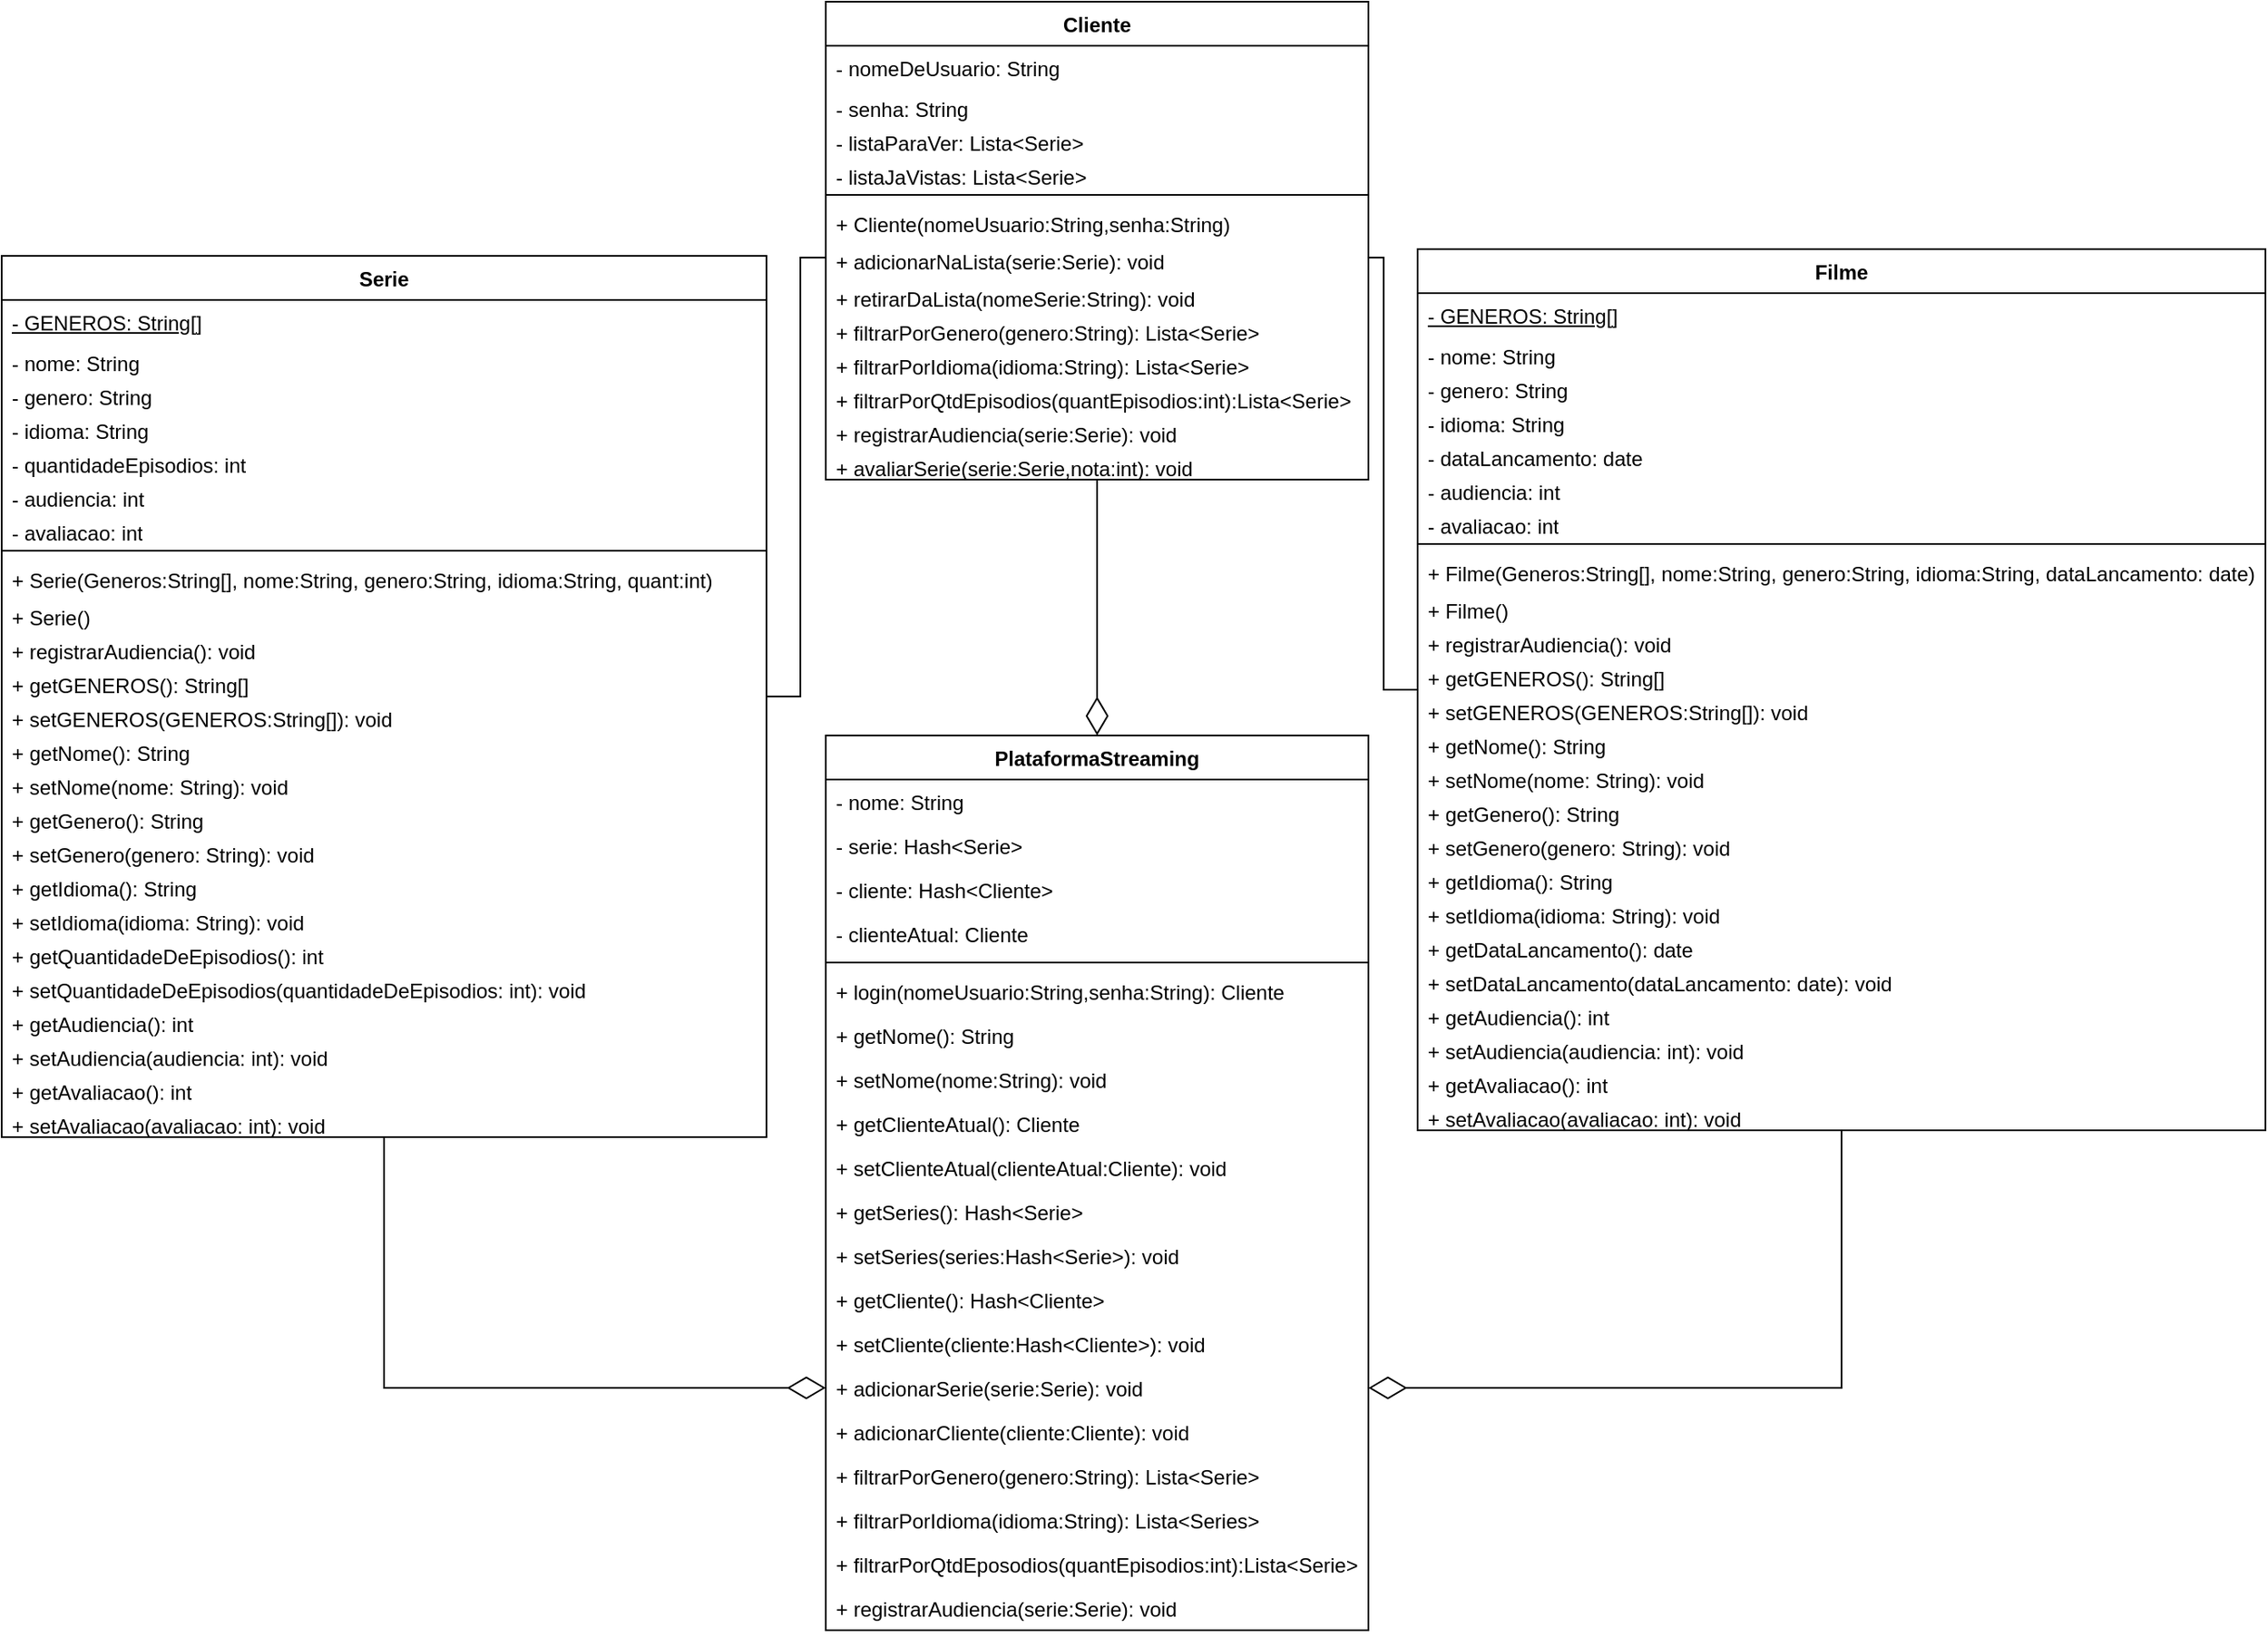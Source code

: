 <mxfile version="21.2.4" type="device">
  <diagram name="Página-1" id="5G49CBzDinhQmvBOXI5c">
    <mxGraphModel dx="2181" dy="915" grid="0" gridSize="10" guides="1" tooltips="1" connect="1" arrows="1" fold="1" page="1" pageScale="1" pageWidth="827" pageHeight="1169" math="0" shadow="0">
      <root>
        <mxCell id="0" />
        <mxCell id="1" parent="0" />
        <mxCell id="5bRslCbk2f6mYi3PFIuR-1" value="PlataformaStreaming" style="swimlane;fontStyle=1;align=center;verticalAlign=top;childLayout=stackLayout;horizontal=1;startSize=26;horizontalStack=0;resizeParent=1;resizeParentMax=0;resizeLast=0;collapsible=1;marginBottom=0;whiteSpace=wrap;html=1;" parent="1" vertex="1">
          <mxGeometry x="311" y="556" width="320" height="528" as="geometry" />
        </mxCell>
        <mxCell id="5bRslCbk2f6mYi3PFIuR-34" value="- nome: String" style="text;strokeColor=none;fillColor=none;align=left;verticalAlign=top;spacingLeft=4;spacingRight=4;overflow=hidden;rotatable=0;points=[[0,0.5],[1,0.5]];portConstraint=eastwest;whiteSpace=wrap;html=1;" parent="5bRslCbk2f6mYi3PFIuR-1" vertex="1">
          <mxGeometry y="26" width="320" height="26" as="geometry" />
        </mxCell>
        <mxCell id="5bRslCbk2f6mYi3PFIuR-35" value="- serie: Hash&amp;lt;Serie&amp;gt;" style="text;strokeColor=none;fillColor=none;align=left;verticalAlign=top;spacingLeft=4;spacingRight=4;overflow=hidden;rotatable=0;points=[[0,0.5],[1,0.5]];portConstraint=eastwest;whiteSpace=wrap;html=1;" parent="5bRslCbk2f6mYi3PFIuR-1" vertex="1">
          <mxGeometry y="52" width="320" height="26" as="geometry" />
        </mxCell>
        <mxCell id="5bRslCbk2f6mYi3PFIuR-36" value="- cliente: Hash&amp;lt;Cliente&amp;gt;" style="text;strokeColor=none;fillColor=none;align=left;verticalAlign=top;spacingLeft=4;spacingRight=4;overflow=hidden;rotatable=0;points=[[0,0.5],[1,0.5]];portConstraint=eastwest;whiteSpace=wrap;html=1;" parent="5bRslCbk2f6mYi3PFIuR-1" vertex="1">
          <mxGeometry y="78" width="320" height="26" as="geometry" />
        </mxCell>
        <mxCell id="5bRslCbk2f6mYi3PFIuR-37" value="- clienteAtual: Cliente" style="text;strokeColor=none;fillColor=none;align=left;verticalAlign=top;spacingLeft=4;spacingRight=4;overflow=hidden;rotatable=0;points=[[0,0.5],[1,0.5]];portConstraint=eastwest;whiteSpace=wrap;html=1;" parent="5bRslCbk2f6mYi3PFIuR-1" vertex="1">
          <mxGeometry y="104" width="320" height="26" as="geometry" />
        </mxCell>
        <mxCell id="5bRslCbk2f6mYi3PFIuR-3" value="" style="line;strokeWidth=1;fillColor=none;align=left;verticalAlign=middle;spacingTop=-1;spacingLeft=3;spacingRight=3;rotatable=0;labelPosition=right;points=[];portConstraint=eastwest;strokeColor=inherit;" parent="5bRslCbk2f6mYi3PFIuR-1" vertex="1">
          <mxGeometry y="130" width="320" height="8" as="geometry" />
        </mxCell>
        <mxCell id="5bRslCbk2f6mYi3PFIuR-4" value="+ login(nomeUsuario:String,senha:String): Cliente" style="text;strokeColor=none;fillColor=none;align=left;verticalAlign=top;spacingLeft=4;spacingRight=4;overflow=hidden;rotatable=0;points=[[0,0.5],[1,0.5]];portConstraint=eastwest;whiteSpace=wrap;html=1;" parent="5bRslCbk2f6mYi3PFIuR-1" vertex="1">
          <mxGeometry y="138" width="320" height="26" as="geometry" />
        </mxCell>
        <mxCell id="8linq4KN-y6O88KByvFO-26" value="+&amp;nbsp;getNome(): String" style="text;strokeColor=none;fillColor=none;align=left;verticalAlign=top;spacingLeft=4;spacingRight=4;overflow=hidden;rotatable=0;points=[[0,0.5],[1,0.5]];portConstraint=eastwest;whiteSpace=wrap;html=1;" parent="5bRslCbk2f6mYi3PFIuR-1" vertex="1">
          <mxGeometry y="164" width="320" height="26" as="geometry" />
        </mxCell>
        <mxCell id="8linq4KN-y6O88KByvFO-25" value="+&amp;nbsp;setNome(nome:String): void" style="text;strokeColor=none;fillColor=none;align=left;verticalAlign=top;spacingLeft=4;spacingRight=4;overflow=hidden;rotatable=0;points=[[0,0.5],[1,0.5]];portConstraint=eastwest;whiteSpace=wrap;html=1;" parent="5bRslCbk2f6mYi3PFIuR-1" vertex="1">
          <mxGeometry y="190" width="320" height="26" as="geometry" />
        </mxCell>
        <mxCell id="8linq4KN-y6O88KByvFO-28" value="+&amp;nbsp;getClienteAtual():&amp;nbsp;Cliente&lt;span style=&quot;color: rgb(230, 237, 243); font-family: ui-monospace, SFMono-Regular, &amp;quot;SF Mono&amp;quot;, Menlo, Consolas, &amp;quot;Liberation Mono&amp;quot;, monospace; background-color: rgb(13, 17, 23);&quot;&gt; &lt;/span&gt;" style="text;strokeColor=none;fillColor=none;align=left;verticalAlign=top;spacingLeft=4;spacingRight=4;overflow=hidden;rotatable=0;points=[[0,0.5],[1,0.5]];portConstraint=eastwest;whiteSpace=wrap;html=1;" parent="5bRslCbk2f6mYi3PFIuR-1" vertex="1">
          <mxGeometry y="216" width="320" height="26" as="geometry" />
        </mxCell>
        <mxCell id="8linq4KN-y6O88KByvFO-27" value="+&amp;nbsp;setClienteAtual(clienteAtual:Cliente): void" style="text;strokeColor=none;fillColor=none;align=left;verticalAlign=top;spacingLeft=4;spacingRight=4;overflow=hidden;rotatable=0;points=[[0,0.5],[1,0.5]];portConstraint=eastwest;whiteSpace=wrap;html=1;" parent="5bRslCbk2f6mYi3PFIuR-1" vertex="1">
          <mxGeometry y="242" width="320" height="26" as="geometry" />
        </mxCell>
        <mxCell id="8linq4KN-y6O88KByvFO-31" value="+&amp;nbsp;getSeries():&amp;nbsp;Hash&amp;lt;Serie&amp;gt;" style="text;strokeColor=none;fillColor=none;align=left;verticalAlign=top;spacingLeft=4;spacingRight=4;overflow=hidden;rotatable=0;points=[[0,0.5],[1,0.5]];portConstraint=eastwest;whiteSpace=wrap;html=1;" parent="5bRslCbk2f6mYi3PFIuR-1" vertex="1">
          <mxGeometry y="268" width="320" height="26" as="geometry" />
        </mxCell>
        <mxCell id="8linq4KN-y6O88KByvFO-32" value="+&amp;nbsp;setSeries(series:Hash&amp;lt;Serie&amp;gt;): void" style="text;strokeColor=none;fillColor=none;align=left;verticalAlign=top;spacingLeft=4;spacingRight=4;overflow=hidden;rotatable=0;points=[[0,0.5],[1,0.5]];portConstraint=eastwest;whiteSpace=wrap;html=1;" parent="5bRslCbk2f6mYi3PFIuR-1" vertex="1">
          <mxGeometry y="294" width="320" height="26" as="geometry" />
        </mxCell>
        <mxCell id="8linq4KN-y6O88KByvFO-29" value="+&amp;nbsp;getCliente():&amp;nbsp;Hash&amp;lt;Cliente&amp;gt;" style="text;strokeColor=none;fillColor=none;align=left;verticalAlign=top;spacingLeft=4;spacingRight=4;overflow=hidden;rotatable=0;points=[[0,0.5],[1,0.5]];portConstraint=eastwest;whiteSpace=wrap;html=1;" parent="5bRslCbk2f6mYi3PFIuR-1" vertex="1">
          <mxGeometry y="320" width="320" height="26" as="geometry" />
        </mxCell>
        <mxCell id="8linq4KN-y6O88KByvFO-30" value="+&amp;nbsp;setCliente(cliente:Hash&amp;lt;Cliente&amp;gt;): void" style="text;strokeColor=none;fillColor=none;align=left;verticalAlign=top;spacingLeft=4;spacingRight=4;overflow=hidden;rotatable=0;points=[[0,0.5],[1,0.5]];portConstraint=eastwest;whiteSpace=wrap;html=1;" parent="5bRslCbk2f6mYi3PFIuR-1" vertex="1">
          <mxGeometry y="346" width="320" height="26" as="geometry" />
        </mxCell>
        <mxCell id="5bRslCbk2f6mYi3PFIuR-38" value="+ adicionarSerie(serie:Serie): void" style="text;strokeColor=none;fillColor=none;align=left;verticalAlign=top;spacingLeft=4;spacingRight=4;overflow=hidden;rotatable=0;points=[[0,0.5],[1,0.5]];portConstraint=eastwest;whiteSpace=wrap;html=1;" parent="5bRslCbk2f6mYi3PFIuR-1" vertex="1">
          <mxGeometry y="372" width="320" height="26" as="geometry" />
        </mxCell>
        <mxCell id="5bRslCbk2f6mYi3PFIuR-39" value="+ adicionarCliente(cliente:Cliente): void" style="text;strokeColor=none;fillColor=none;align=left;verticalAlign=top;spacingLeft=4;spacingRight=4;overflow=hidden;rotatable=0;points=[[0,0.5],[1,0.5]];portConstraint=eastwest;whiteSpace=wrap;html=1;" parent="5bRslCbk2f6mYi3PFIuR-1" vertex="1">
          <mxGeometry y="398" width="320" height="26" as="geometry" />
        </mxCell>
        <mxCell id="5bRslCbk2f6mYi3PFIuR-40" value="+ filtrarPorGenero(genero:String): Lista&amp;lt;Serie&amp;gt;" style="text;strokeColor=none;fillColor=none;align=left;verticalAlign=top;spacingLeft=4;spacingRight=4;overflow=hidden;rotatable=0;points=[[0,0.5],[1,0.5]];portConstraint=eastwest;whiteSpace=wrap;html=1;" parent="5bRslCbk2f6mYi3PFIuR-1" vertex="1">
          <mxGeometry y="424" width="320" height="26" as="geometry" />
        </mxCell>
        <mxCell id="5bRslCbk2f6mYi3PFIuR-41" value="+ filtrarPorIdioma(idioma:String): Lista&amp;lt;Series&amp;gt;" style="text;strokeColor=none;fillColor=none;align=left;verticalAlign=top;spacingLeft=4;spacingRight=4;overflow=hidden;rotatable=0;points=[[0,0.5],[1,0.5]];portConstraint=eastwest;whiteSpace=wrap;html=1;" parent="5bRslCbk2f6mYi3PFIuR-1" vertex="1">
          <mxGeometry y="450" width="320" height="26" as="geometry" />
        </mxCell>
        <mxCell id="5bRslCbk2f6mYi3PFIuR-42" value="+ filtrarPorQtdEposodios(quantEpisodios:int):Lista&amp;lt;Serie&amp;gt;" style="text;strokeColor=none;fillColor=none;align=left;verticalAlign=top;spacingLeft=4;spacingRight=4;overflow=hidden;rotatable=0;points=[[0,0.5],[1,0.5]];portConstraint=eastwest;whiteSpace=wrap;html=1;" parent="5bRslCbk2f6mYi3PFIuR-1" vertex="1">
          <mxGeometry y="476" width="320" height="26" as="geometry" />
        </mxCell>
        <mxCell id="5bRslCbk2f6mYi3PFIuR-43" value="+ registrarAudiencia(serie:Serie): void" style="text;strokeColor=none;fillColor=none;align=left;verticalAlign=top;spacingLeft=4;spacingRight=4;overflow=hidden;rotatable=0;points=[[0,0.5],[1,0.5]];portConstraint=eastwest;whiteSpace=wrap;html=1;" parent="5bRslCbk2f6mYi3PFIuR-1" vertex="1">
          <mxGeometry y="502" width="320" height="26" as="geometry" />
        </mxCell>
        <mxCell id="5bRslCbk2f6mYi3PFIuR-45" style="edgeStyle=orthogonalEdgeStyle;rounded=0;orthogonalLoop=1;jettySize=auto;html=1;entryX=0;entryY=0.5;entryDx=0;entryDy=0;endArrow=diamondThin;endFill=0;strokeWidth=1;endSize=20;" parent="1" source="5bRslCbk2f6mYi3PFIuR-5" target="5bRslCbk2f6mYi3PFIuR-38" edge="1">
          <mxGeometry relative="1" as="geometry" />
        </mxCell>
        <mxCell id="MjZqly-YZtamIL1wcFBU-19" style="edgeStyle=orthogonalEdgeStyle;rounded=0;orthogonalLoop=1;jettySize=auto;html=1;entryX=0;entryY=0.5;entryDx=0;entryDy=0;endArrow=none;endFill=0;" edge="1" parent="1" source="5bRslCbk2f6mYi3PFIuR-5" target="-4i-I7JCZGhU_8Z9hHD2-2">
          <mxGeometry relative="1" as="geometry" />
        </mxCell>
        <mxCell id="5bRslCbk2f6mYi3PFIuR-5" value="Serie" style="swimlane;fontStyle=1;align=center;verticalAlign=top;childLayout=stackLayout;horizontal=1;startSize=26;horizontalStack=0;resizeParent=1;resizeParentMax=0;resizeLast=0;collapsible=1;marginBottom=0;whiteSpace=wrap;html=1;" parent="1" vertex="1">
          <mxGeometry x="-175" y="273" width="451" height="520" as="geometry" />
        </mxCell>
        <mxCell id="5bRslCbk2f6mYi3PFIuR-6" value="&lt;u&gt;- GENEROS: String[]&lt;/u&gt;" style="text;strokeColor=none;fillColor=none;align=left;verticalAlign=top;spacingLeft=4;spacingRight=4;overflow=hidden;rotatable=0;points=[[0,0.5],[1,0.5]];portConstraint=eastwest;whiteSpace=wrap;html=1;" parent="5bRslCbk2f6mYi3PFIuR-5" vertex="1">
          <mxGeometry y="26" width="451" height="24" as="geometry" />
        </mxCell>
        <mxCell id="5bRslCbk2f6mYi3PFIuR-13" value="- nome: String" style="text;strokeColor=none;fillColor=none;align=left;verticalAlign=top;spacingLeft=4;spacingRight=4;overflow=hidden;rotatable=0;points=[[0,0.5],[1,0.5]];portConstraint=eastwest;whiteSpace=wrap;html=1;" parent="5bRslCbk2f6mYi3PFIuR-5" vertex="1">
          <mxGeometry y="50" width="451" height="20" as="geometry" />
        </mxCell>
        <mxCell id="5bRslCbk2f6mYi3PFIuR-14" value="- genero: String" style="text;strokeColor=none;fillColor=none;align=left;verticalAlign=top;spacingLeft=4;spacingRight=4;overflow=hidden;rotatable=0;points=[[0,0.5],[1,0.5]];portConstraint=eastwest;whiteSpace=wrap;html=1;" parent="5bRslCbk2f6mYi3PFIuR-5" vertex="1">
          <mxGeometry y="70" width="451" height="20" as="geometry" />
        </mxCell>
        <mxCell id="5bRslCbk2f6mYi3PFIuR-15" value="- idioma: String" style="text;strokeColor=none;fillColor=none;align=left;verticalAlign=top;spacingLeft=4;spacingRight=4;overflow=hidden;rotatable=0;points=[[0,0.5],[1,0.5]];portConstraint=eastwest;whiteSpace=wrap;html=1;" parent="5bRslCbk2f6mYi3PFIuR-5" vertex="1">
          <mxGeometry y="90" width="451" height="20" as="geometry" />
        </mxCell>
        <mxCell id="5bRslCbk2f6mYi3PFIuR-16" value="- quantidadeEpisodios: int" style="text;strokeColor=none;fillColor=none;align=left;verticalAlign=top;spacingLeft=4;spacingRight=4;overflow=hidden;rotatable=0;points=[[0,0.5],[1,0.5]];portConstraint=eastwest;whiteSpace=wrap;html=1;" parent="5bRslCbk2f6mYi3PFIuR-5" vertex="1">
          <mxGeometry y="110" width="451" height="20" as="geometry" />
        </mxCell>
        <mxCell id="MjZqly-YZtamIL1wcFBU-1" value="- audiencia: int" style="text;strokeColor=none;fillColor=none;align=left;verticalAlign=top;spacingLeft=4;spacingRight=4;overflow=hidden;rotatable=0;points=[[0,0.5],[1,0.5]];portConstraint=eastwest;whiteSpace=wrap;html=1;" vertex="1" parent="5bRslCbk2f6mYi3PFIuR-5">
          <mxGeometry y="130" width="451" height="20" as="geometry" />
        </mxCell>
        <mxCell id="5bRslCbk2f6mYi3PFIuR-17" value="- avaliacao: int" style="text;strokeColor=none;fillColor=none;align=left;verticalAlign=top;spacingLeft=4;spacingRight=4;overflow=hidden;rotatable=0;points=[[0,0.5],[1,0.5]];portConstraint=eastwest;whiteSpace=wrap;html=1;" parent="5bRslCbk2f6mYi3PFIuR-5" vertex="1">
          <mxGeometry y="150" width="451" height="20" as="geometry" />
        </mxCell>
        <mxCell id="5bRslCbk2f6mYi3PFIuR-7" value="" style="line;strokeWidth=1;fillColor=none;align=left;verticalAlign=middle;spacingTop=-1;spacingLeft=3;spacingRight=3;rotatable=0;labelPosition=right;points=[];portConstraint=eastwest;strokeColor=inherit;" parent="5bRslCbk2f6mYi3PFIuR-5" vertex="1">
          <mxGeometry y="170" width="451" height="8" as="geometry" />
        </mxCell>
        <mxCell id="-4i-I7JCZGhU_8Z9hHD2-3" value="+ Serie(Generos:String[], nome:String, genero:String, idioma:String, quant:int)" style="text;strokeColor=none;fillColor=none;align=left;verticalAlign=top;spacingLeft=4;spacingRight=4;overflow=hidden;rotatable=0;points=[[0,0.5],[1,0.5]];portConstraint=eastwest;whiteSpace=wrap;html=1;" parent="5bRslCbk2f6mYi3PFIuR-5" vertex="1">
          <mxGeometry y="178" width="451" height="22" as="geometry" />
        </mxCell>
        <mxCell id="-4i-I7JCZGhU_8Z9hHD2-4" value="+ Serie()" style="text;strokeColor=none;fillColor=none;align=left;verticalAlign=top;spacingLeft=4;spacingRight=4;overflow=hidden;rotatable=0;points=[[0,0.5],[1,0.5]];portConstraint=eastwest;whiteSpace=wrap;html=1;" parent="5bRslCbk2f6mYi3PFIuR-5" vertex="1">
          <mxGeometry y="200" width="451" height="20" as="geometry" />
        </mxCell>
        <mxCell id="5bRslCbk2f6mYi3PFIuR-8" value="+&amp;nbsp;registrarAudiencia(): void&lt;br&gt;" style="text;strokeColor=none;fillColor=none;align=left;verticalAlign=top;spacingLeft=4;spacingRight=4;overflow=hidden;rotatable=0;points=[[0,0.5],[1,0.5]];portConstraint=eastwest;whiteSpace=wrap;html=1;" parent="5bRslCbk2f6mYi3PFIuR-5" vertex="1">
          <mxGeometry y="220" width="451" height="20" as="geometry" />
        </mxCell>
        <mxCell id="8linq4KN-y6O88KByvFO-12" value="+&amp;nbsp;getGENEROS():&amp;nbsp;String[]&lt;font face=&quot;ui-monospace, SFMono-Regular, SF Mono, Menlo, Consolas, Liberation Mono, monospace&quot; color=&quot;#e6edf3&quot;&gt;&lt;span style=&quot;background-color: rgb(13, 17, 23);&quot;&gt;&lt;br&gt;&lt;/span&gt;&lt;/font&gt;" style="text;strokeColor=none;fillColor=none;align=left;verticalAlign=top;spacingLeft=4;spacingRight=4;overflow=hidden;rotatable=0;points=[[0,0.5],[1,0.5]];portConstraint=eastwest;whiteSpace=wrap;html=1;" parent="5bRslCbk2f6mYi3PFIuR-5" vertex="1">
          <mxGeometry y="240" width="451" height="20" as="geometry" />
        </mxCell>
        <mxCell id="8linq4KN-y6O88KByvFO-13" value="+&amp;nbsp;setGENEROS(GENEROS:String[]):&amp;nbsp;void&lt;font face=&quot;ui-monospace, SFMono-Regular, SF Mono, Menlo, Consolas, Liberation Mono, monospace&quot; color=&quot;#e6edf3&quot;&gt;&lt;span style=&quot;background-color: rgb(13, 17, 23);&quot;&gt;&lt;br&gt;&lt;/span&gt;&lt;/font&gt;" style="text;strokeColor=none;fillColor=none;align=left;verticalAlign=top;spacingLeft=4;spacingRight=4;overflow=hidden;rotatable=0;points=[[0,0.5],[1,0.5]];portConstraint=eastwest;whiteSpace=wrap;html=1;" parent="5bRslCbk2f6mYi3PFIuR-5" vertex="1">
          <mxGeometry y="260" width="451" height="20" as="geometry" />
        </mxCell>
        <mxCell id="8linq4KN-y6O88KByvFO-14" value="+&amp;nbsp;getNome():&amp;nbsp;String&lt;span style=&quot;color: rgb(230, 237, 243); font-family: ui-monospace, SFMono-Regular, &amp;quot;SF Mono&amp;quot;, Menlo, Consolas, &amp;quot;Liberation Mono&amp;quot;, monospace; background-color: rgb(13, 17, 23);&quot;&gt; &lt;/span&gt;&lt;font face=&quot;ui-monospace, SFMono-Regular, SF Mono, Menlo, Consolas, Liberation Mono, monospace&quot; color=&quot;#e6edf3&quot;&gt;&lt;span style=&quot;background-color: rgb(13, 17, 23);&quot;&gt;&lt;br&gt;&lt;/span&gt;&lt;/font&gt;" style="text;strokeColor=none;fillColor=none;align=left;verticalAlign=top;spacingLeft=4;spacingRight=4;overflow=hidden;rotatable=0;points=[[0,0.5],[1,0.5]];portConstraint=eastwest;whiteSpace=wrap;html=1;" parent="5bRslCbk2f6mYi3PFIuR-5" vertex="1">
          <mxGeometry y="280" width="451" height="20" as="geometry" />
        </mxCell>
        <mxCell id="8linq4KN-y6O88KByvFO-17" value="+&amp;nbsp;setNome(nome: String):&amp;nbsp;void&lt;font face=&quot;ui-monospace, SFMono-Regular, SF Mono, Menlo, Consolas, Liberation Mono, monospace&quot; color=&quot;#e6edf3&quot;&gt;&lt;span style=&quot;background-color: rgb(13, 17, 23);&quot;&gt;&lt;br&gt;&lt;/span&gt;&lt;/font&gt;" style="text;strokeColor=none;fillColor=none;align=left;verticalAlign=top;spacingLeft=4;spacingRight=4;overflow=hidden;rotatable=0;points=[[0,0.5],[1,0.5]];portConstraint=eastwest;whiteSpace=wrap;html=1;" parent="5bRslCbk2f6mYi3PFIuR-5" vertex="1">
          <mxGeometry y="300" width="451" height="20" as="geometry" />
        </mxCell>
        <mxCell id="8linq4KN-y6O88KByvFO-16" value="+&amp;nbsp;getGenero():&amp;nbsp;String&lt;span style=&quot;color: rgb(230, 237, 243); font-family: ui-monospace, SFMono-Regular, &amp;quot;SF Mono&amp;quot;, Menlo, Consolas, &amp;quot;Liberation Mono&amp;quot;, monospace; background-color: rgb(13, 17, 23);&quot;&gt; &lt;/span&gt;&lt;font face=&quot;ui-monospace, SFMono-Regular, SF Mono, Menlo, Consolas, Liberation Mono, monospace&quot; color=&quot;#e6edf3&quot;&gt;&lt;span style=&quot;background-color: rgb(13, 17, 23);&quot;&gt;&lt;br&gt;&lt;/span&gt;&lt;/font&gt;" style="text;strokeColor=none;fillColor=none;align=left;verticalAlign=top;spacingLeft=4;spacingRight=4;overflow=hidden;rotatable=0;points=[[0,0.5],[1,0.5]];portConstraint=eastwest;whiteSpace=wrap;html=1;" parent="5bRslCbk2f6mYi3PFIuR-5" vertex="1">
          <mxGeometry y="320" width="451" height="20" as="geometry" />
        </mxCell>
        <mxCell id="8linq4KN-y6O88KByvFO-15" value="+&amp;nbsp;setGenero(genero: String):&amp;nbsp;void&lt;font face=&quot;ui-monospace, SFMono-Regular, SF Mono, Menlo, Consolas, Liberation Mono, monospace&quot; color=&quot;#e6edf3&quot;&gt;&lt;span style=&quot;background-color: rgb(13, 17, 23);&quot;&gt;&lt;br&gt;&lt;/span&gt;&lt;/font&gt;" style="text;strokeColor=none;fillColor=none;align=left;verticalAlign=top;spacingLeft=4;spacingRight=4;overflow=hidden;rotatable=0;points=[[0,0.5],[1,0.5]];portConstraint=eastwest;whiteSpace=wrap;html=1;" parent="5bRslCbk2f6mYi3PFIuR-5" vertex="1">
          <mxGeometry y="340" width="451" height="20" as="geometry" />
        </mxCell>
        <mxCell id="8linq4KN-y6O88KByvFO-18" value="+&amp;nbsp;getIdioma():&amp;nbsp;String&lt;span style=&quot;color: rgb(230, 237, 243); font-family: ui-monospace, SFMono-Regular, &amp;quot;SF Mono&amp;quot;, Menlo, Consolas, &amp;quot;Liberation Mono&amp;quot;, monospace; background-color: rgb(13, 17, 23);&quot;&gt; &lt;/span&gt;&lt;font face=&quot;ui-monospace, SFMono-Regular, SF Mono, Menlo, Consolas, Liberation Mono, monospace&quot; color=&quot;#e6edf3&quot;&gt;&lt;span style=&quot;background-color: rgb(13, 17, 23);&quot;&gt;&lt;br&gt;&lt;/span&gt;&lt;/font&gt;" style="text;strokeColor=none;fillColor=none;align=left;verticalAlign=top;spacingLeft=4;spacingRight=4;overflow=hidden;rotatable=0;points=[[0,0.5],[1,0.5]];portConstraint=eastwest;whiteSpace=wrap;html=1;" parent="5bRslCbk2f6mYi3PFIuR-5" vertex="1">
          <mxGeometry y="360" width="451" height="20" as="geometry" />
        </mxCell>
        <mxCell id="8linq4KN-y6O88KByvFO-19" value="+&amp;nbsp;setIdioma(idioma: String):&amp;nbsp;void&lt;font face=&quot;ui-monospace, SFMono-Regular, SF Mono, Menlo, Consolas, Liberation Mono, monospace&quot; color=&quot;#e6edf3&quot;&gt;&lt;span style=&quot;background-color: rgb(13, 17, 23);&quot;&gt;&lt;br&gt;&lt;/span&gt;&lt;/font&gt;" style="text;strokeColor=none;fillColor=none;align=left;verticalAlign=top;spacingLeft=4;spacingRight=4;overflow=hidden;rotatable=0;points=[[0,0.5],[1,0.5]];portConstraint=eastwest;whiteSpace=wrap;html=1;" parent="5bRslCbk2f6mYi3PFIuR-5" vertex="1">
          <mxGeometry y="380" width="451" height="20" as="geometry" />
        </mxCell>
        <mxCell id="8linq4KN-y6O88KByvFO-20" value="+&amp;nbsp;getQuantidadeDeEpisodios():&amp;nbsp;int&lt;span style=&quot;color: rgb(230, 237, 243); font-family: ui-monospace, SFMono-Regular, &amp;quot;SF Mono&amp;quot;, Menlo, Consolas, &amp;quot;Liberation Mono&amp;quot;, monospace; background-color: rgb(13, 17, 23);&quot;&gt;&lt;/span&gt;&lt;font face=&quot;ui-monospace, SFMono-Regular, SF Mono, Menlo, Consolas, Liberation Mono, monospace&quot; color=&quot;#e6edf3&quot;&gt;&lt;span style=&quot;background-color: rgb(13, 17, 23);&quot;&gt;&lt;br&gt;&lt;/span&gt;&lt;/font&gt;" style="text;strokeColor=none;fillColor=none;align=left;verticalAlign=top;spacingLeft=4;spacingRight=4;overflow=hidden;rotatable=0;points=[[0,0.5],[1,0.5]];portConstraint=eastwest;whiteSpace=wrap;html=1;" parent="5bRslCbk2f6mYi3PFIuR-5" vertex="1">
          <mxGeometry y="400" width="451" height="20" as="geometry" />
        </mxCell>
        <mxCell id="8linq4KN-y6O88KByvFO-21" value="+&amp;nbsp;setQuantidadeDeEpisodios(quantidadeDeEpisodios: int):&amp;nbsp;void&lt;br&gt;&lt;font face=&quot;ui-monospace, SFMono-Regular, SF Mono, Menlo, Consolas, Liberation Mono, monospace&quot; color=&quot;#e6edf3&quot;&gt;&lt;span style=&quot;background-color: rgb(13, 17, 23);&quot;&gt;&lt;br&gt;&lt;/span&gt;&lt;/font&gt;" style="text;strokeColor=none;fillColor=none;align=left;verticalAlign=top;spacingLeft=4;spacingRight=4;overflow=hidden;rotatable=0;points=[[0,0.5],[1,0.5]];portConstraint=eastwest;whiteSpace=wrap;html=1;" parent="5bRslCbk2f6mYi3PFIuR-5" vertex="1">
          <mxGeometry y="420" width="451" height="20" as="geometry" />
        </mxCell>
        <mxCell id="8linq4KN-y6O88KByvFO-22" value="+&amp;nbsp;getAudiencia():&amp;nbsp;int&lt;span style=&quot;color: rgb(230, 237, 243); font-family: ui-monospace, SFMono-Regular, &amp;quot;SF Mono&amp;quot;, Menlo, Consolas, &amp;quot;Liberation Mono&amp;quot;, monospace; background-color: rgb(13, 17, 23);&quot;&gt;&lt;/span&gt;&lt;font face=&quot;ui-monospace, SFMono-Regular, SF Mono, Menlo, Consolas, Liberation Mono, monospace&quot; color=&quot;#e6edf3&quot;&gt;&lt;span style=&quot;background-color: rgb(13, 17, 23);&quot;&gt;&lt;br&gt;&lt;/span&gt;&lt;/font&gt;" style="text;strokeColor=none;fillColor=none;align=left;verticalAlign=top;spacingLeft=4;spacingRight=4;overflow=hidden;rotatable=0;points=[[0,0.5],[1,0.5]];portConstraint=eastwest;whiteSpace=wrap;html=1;" parent="5bRslCbk2f6mYi3PFIuR-5" vertex="1">
          <mxGeometry y="440" width="451" height="20" as="geometry" />
        </mxCell>
        <mxCell id="MjZqly-YZtamIL1wcFBU-18" value="+&amp;nbsp;setAudiencia(audiencia: int):&amp;nbsp;void&lt;font face=&quot;ui-monospace, SFMono-Regular, SF Mono, Menlo, Consolas, Liberation Mono, monospace&quot; color=&quot;#e6edf3&quot;&gt;&lt;span style=&quot;background-color: rgb(13, 17, 23);&quot;&gt;&lt;br&gt;&lt;/span&gt;&lt;/font&gt;" style="text;strokeColor=none;fillColor=none;align=left;verticalAlign=top;spacingLeft=4;spacingRight=4;overflow=hidden;rotatable=0;points=[[0,0.5],[1,0.5]];portConstraint=eastwest;whiteSpace=wrap;html=1;" vertex="1" parent="5bRslCbk2f6mYi3PFIuR-5">
          <mxGeometry y="460" width="451" height="20" as="geometry" />
        </mxCell>
        <mxCell id="MjZqly-YZtamIL1wcFBU-17" value="+&amp;nbsp;getAvaliacao&lt;span style=&quot;background-color: initial;&quot;&gt;():&amp;nbsp;int&lt;/span&gt;" style="text;strokeColor=none;fillColor=none;align=left;verticalAlign=top;spacingLeft=4;spacingRight=4;overflow=hidden;rotatable=0;points=[[0,0.5],[1,0.5]];portConstraint=eastwest;whiteSpace=wrap;html=1;" vertex="1" parent="5bRslCbk2f6mYi3PFIuR-5">
          <mxGeometry y="480" width="451" height="20" as="geometry" />
        </mxCell>
        <mxCell id="8linq4KN-y6O88KByvFO-23" value="+&amp;nbsp;setAvaliacao(avaliacao&lt;span style=&quot;background-color: initial;&quot;&gt;: int):&amp;nbsp;void&lt;/span&gt;" style="text;strokeColor=none;fillColor=none;align=left;verticalAlign=top;spacingLeft=4;spacingRight=4;overflow=hidden;rotatable=0;points=[[0,0.5],[1,0.5]];portConstraint=eastwest;whiteSpace=wrap;html=1;" parent="5bRslCbk2f6mYi3PFIuR-5" vertex="1">
          <mxGeometry y="500" width="451" height="20" as="geometry" />
        </mxCell>
        <mxCell id="5bRslCbk2f6mYi3PFIuR-46" style="edgeStyle=orthogonalEdgeStyle;rounded=0;orthogonalLoop=1;jettySize=auto;html=1;entryX=0.5;entryY=0;entryDx=0;entryDy=0;endArrow=diamondThin;endFill=0;endSize=20;" parent="1" source="5bRslCbk2f6mYi3PFIuR-9" target="5bRslCbk2f6mYi3PFIuR-1" edge="1">
          <mxGeometry relative="1" as="geometry" />
        </mxCell>
        <mxCell id="5bRslCbk2f6mYi3PFIuR-9" value="Cliente" style="swimlane;fontStyle=1;align=center;verticalAlign=top;childLayout=stackLayout;horizontal=1;startSize=26;horizontalStack=0;resizeParent=1;resizeParentMax=0;resizeLast=0;collapsible=1;marginBottom=0;whiteSpace=wrap;html=1;" parent="1" vertex="1">
          <mxGeometry x="311" y="123" width="320" height="282" as="geometry">
            <mxRectangle x="560" y="360" width="80" height="30" as="alternateBounds" />
          </mxGeometry>
        </mxCell>
        <mxCell id="5bRslCbk2f6mYi3PFIuR-10" value="- nomeDeUsuario: String" style="text;strokeColor=none;fillColor=none;align=left;verticalAlign=top;spacingLeft=4;spacingRight=4;overflow=hidden;rotatable=0;points=[[0,0.5],[1,0.5]];portConstraint=eastwest;whiteSpace=wrap;html=1;" parent="5bRslCbk2f6mYi3PFIuR-9" vertex="1">
          <mxGeometry y="26" width="320" height="24" as="geometry" />
        </mxCell>
        <mxCell id="5bRslCbk2f6mYi3PFIuR-19" value="- senha: String" style="text;strokeColor=none;fillColor=none;align=left;verticalAlign=top;spacingLeft=4;spacingRight=4;overflow=hidden;rotatable=0;points=[[0,0.5],[1,0.5]];portConstraint=eastwest;whiteSpace=wrap;html=1;" parent="5bRslCbk2f6mYi3PFIuR-9" vertex="1">
          <mxGeometry y="50" width="320" height="20" as="geometry" />
        </mxCell>
        <mxCell id="5bRslCbk2f6mYi3PFIuR-18" value="- listaParaVer: Lista&amp;lt;Serie&amp;gt;" style="text;strokeColor=none;fillColor=none;align=left;verticalAlign=top;spacingLeft=4;spacingRight=4;overflow=hidden;rotatable=0;points=[[0,0.5],[1,0.5]];portConstraint=eastwest;whiteSpace=wrap;html=1;" parent="5bRslCbk2f6mYi3PFIuR-9" vertex="1">
          <mxGeometry y="70" width="320" height="20" as="geometry" />
        </mxCell>
        <mxCell id="5bRslCbk2f6mYi3PFIuR-20" value="- listaJaVistas: Lista&amp;lt;Serie&amp;gt;" style="text;strokeColor=none;fillColor=none;align=left;verticalAlign=top;spacingLeft=4;spacingRight=4;overflow=hidden;rotatable=0;points=[[0,0.5],[1,0.5]];portConstraint=eastwest;whiteSpace=wrap;html=1;" parent="5bRslCbk2f6mYi3PFIuR-9" vertex="1">
          <mxGeometry y="90" width="320" height="20" as="geometry" />
        </mxCell>
        <mxCell id="5bRslCbk2f6mYi3PFIuR-11" value="" style="line;strokeWidth=1;fillColor=none;align=left;verticalAlign=middle;spacingTop=-1;spacingLeft=3;spacingRight=3;rotatable=0;labelPosition=right;points=[];portConstraint=eastwest;strokeColor=inherit;" parent="5bRslCbk2f6mYi3PFIuR-9" vertex="1">
          <mxGeometry y="110" width="320" height="8" as="geometry" />
        </mxCell>
        <mxCell id="5bRslCbk2f6mYi3PFIuR-12" value="+ Cliente(nomeUsuario:String,senha:String)" style="text;strokeColor=none;fillColor=none;align=left;verticalAlign=top;spacingLeft=4;spacingRight=4;overflow=hidden;rotatable=0;points=[[0,0.5],[1,0.5]];portConstraint=eastwest;whiteSpace=wrap;html=1;" parent="5bRslCbk2f6mYi3PFIuR-9" vertex="1">
          <mxGeometry y="118" width="320" height="22" as="geometry" />
        </mxCell>
        <mxCell id="-4i-I7JCZGhU_8Z9hHD2-2" value="+ adicionarNaLista(serie:Serie): void&amp;nbsp;" style="text;strokeColor=none;fillColor=none;align=left;verticalAlign=top;spacingLeft=4;spacingRight=4;overflow=hidden;rotatable=0;points=[[0,0.5],[1,0.5]];portConstraint=eastwest;whiteSpace=wrap;html=1;" parent="5bRslCbk2f6mYi3PFIuR-9" vertex="1">
          <mxGeometry y="140" width="320" height="22" as="geometry" />
        </mxCell>
        <mxCell id="5bRslCbk2f6mYi3PFIuR-28" value="+ retirarDaLista(nomeSerie:String): void&amp;nbsp;" style="text;strokeColor=none;fillColor=none;align=left;verticalAlign=top;spacingLeft=4;spacingRight=4;overflow=hidden;rotatable=0;points=[[0,0.5],[1,0.5]];portConstraint=eastwest;whiteSpace=wrap;html=1;" parent="5bRslCbk2f6mYi3PFIuR-9" vertex="1">
          <mxGeometry y="162" width="320" height="20" as="geometry" />
        </mxCell>
        <mxCell id="5bRslCbk2f6mYi3PFIuR-30" value="+ filtrarPorGenero(genero:String): Lista&amp;lt;Serie&amp;gt;" style="text;strokeColor=none;fillColor=none;align=left;verticalAlign=top;spacingLeft=4;spacingRight=4;overflow=hidden;rotatable=0;points=[[0,0.5],[1,0.5]];portConstraint=eastwest;whiteSpace=wrap;html=1;" parent="5bRslCbk2f6mYi3PFIuR-9" vertex="1">
          <mxGeometry y="182" width="320" height="20" as="geometry" />
        </mxCell>
        <mxCell id="5bRslCbk2f6mYi3PFIuR-31" value="+ filtrarPorIdioma(idioma:String): Lista&amp;lt;Serie&amp;gt;&amp;nbsp;" style="text;strokeColor=none;fillColor=none;align=left;verticalAlign=top;spacingLeft=4;spacingRight=4;overflow=hidden;rotatable=0;points=[[0,0.5],[1,0.5]];portConstraint=eastwest;whiteSpace=wrap;html=1;" parent="5bRslCbk2f6mYi3PFIuR-9" vertex="1">
          <mxGeometry y="202" width="320" height="20" as="geometry" />
        </mxCell>
        <mxCell id="5bRslCbk2f6mYi3PFIuR-32" value="+ filtrarPorQtdEpisodios(quantEpisodios:int):Lista&amp;lt;Serie&amp;gt;" style="text;strokeColor=none;fillColor=none;align=left;verticalAlign=top;spacingLeft=4;spacingRight=4;overflow=hidden;rotatable=0;points=[[0,0.5],[1,0.5]];portConstraint=eastwest;whiteSpace=wrap;html=1;" parent="5bRslCbk2f6mYi3PFIuR-9" vertex="1">
          <mxGeometry y="222" width="320" height="20" as="geometry" />
        </mxCell>
        <mxCell id="MjZqly-YZtamIL1wcFBU-2" value="+ registrarAudiencia(serie:Serie): void&lt;br&gt;" style="text;strokeColor=none;fillColor=none;align=left;verticalAlign=top;spacingLeft=4;spacingRight=4;overflow=hidden;rotatable=0;points=[[0,0.5],[1,0.5]];portConstraint=eastwest;whiteSpace=wrap;html=1;" vertex="1" parent="5bRslCbk2f6mYi3PFIuR-9">
          <mxGeometry y="242" width="320" height="20" as="geometry" />
        </mxCell>
        <mxCell id="5bRslCbk2f6mYi3PFIuR-33" value="+ avaliarSerie(serie:Serie,nota:int): void" style="text;strokeColor=none;fillColor=none;align=left;verticalAlign=top;spacingLeft=4;spacingRight=4;overflow=hidden;rotatable=0;points=[[0,0.5],[1,0.5]];portConstraint=eastwest;whiteSpace=wrap;html=1;" parent="5bRslCbk2f6mYi3PFIuR-9" vertex="1">
          <mxGeometry y="262" width="320" height="20" as="geometry" />
        </mxCell>
        <mxCell id="MjZqly-YZtamIL1wcFBU-47" style="edgeStyle=orthogonalEdgeStyle;rounded=0;orthogonalLoop=1;jettySize=auto;html=1;entryX=1;entryY=0.5;entryDx=0;entryDy=0;endArrow=none;endFill=0;" edge="1" parent="1" source="MjZqly-YZtamIL1wcFBU-21" target="-4i-I7JCZGhU_8Z9hHD2-2">
          <mxGeometry relative="1" as="geometry" />
        </mxCell>
        <mxCell id="MjZqly-YZtamIL1wcFBU-50" style="edgeStyle=orthogonalEdgeStyle;rounded=0;orthogonalLoop=1;jettySize=auto;html=1;endArrow=diamondThin;endFill=0;endSize=20;" edge="1" parent="1" source="MjZqly-YZtamIL1wcFBU-21" target="5bRslCbk2f6mYi3PFIuR-38">
          <mxGeometry relative="1" as="geometry" />
        </mxCell>
        <mxCell id="MjZqly-YZtamIL1wcFBU-21" value="Filme" style="swimlane;fontStyle=1;align=center;verticalAlign=top;childLayout=stackLayout;horizontal=1;startSize=26;horizontalStack=0;resizeParent=1;resizeParentMax=0;resizeLast=0;collapsible=1;marginBottom=0;whiteSpace=wrap;html=1;" vertex="1" parent="1">
          <mxGeometry x="660" y="269" width="500" height="520" as="geometry" />
        </mxCell>
        <mxCell id="MjZqly-YZtamIL1wcFBU-22" value="&lt;u&gt;- GENEROS: String[]&lt;/u&gt;" style="text;strokeColor=none;fillColor=none;align=left;verticalAlign=top;spacingLeft=4;spacingRight=4;overflow=hidden;rotatable=0;points=[[0,0.5],[1,0.5]];portConstraint=eastwest;whiteSpace=wrap;html=1;" vertex="1" parent="MjZqly-YZtamIL1wcFBU-21">
          <mxGeometry y="26" width="500" height="24" as="geometry" />
        </mxCell>
        <mxCell id="MjZqly-YZtamIL1wcFBU-23" value="- nome: String" style="text;strokeColor=none;fillColor=none;align=left;verticalAlign=top;spacingLeft=4;spacingRight=4;overflow=hidden;rotatable=0;points=[[0,0.5],[1,0.5]];portConstraint=eastwest;whiteSpace=wrap;html=1;" vertex="1" parent="MjZqly-YZtamIL1wcFBU-21">
          <mxGeometry y="50" width="500" height="20" as="geometry" />
        </mxCell>
        <mxCell id="MjZqly-YZtamIL1wcFBU-24" value="- genero: String" style="text;strokeColor=none;fillColor=none;align=left;verticalAlign=top;spacingLeft=4;spacingRight=4;overflow=hidden;rotatable=0;points=[[0,0.5],[1,0.5]];portConstraint=eastwest;whiteSpace=wrap;html=1;" vertex="1" parent="MjZqly-YZtamIL1wcFBU-21">
          <mxGeometry y="70" width="500" height="20" as="geometry" />
        </mxCell>
        <mxCell id="MjZqly-YZtamIL1wcFBU-25" value="- idioma: String" style="text;strokeColor=none;fillColor=none;align=left;verticalAlign=top;spacingLeft=4;spacingRight=4;overflow=hidden;rotatable=0;points=[[0,0.5],[1,0.5]];portConstraint=eastwest;whiteSpace=wrap;html=1;" vertex="1" parent="MjZqly-YZtamIL1wcFBU-21">
          <mxGeometry y="90" width="500" height="20" as="geometry" />
        </mxCell>
        <mxCell id="MjZqly-YZtamIL1wcFBU-26" value="- dataLancamento: date&lt;br&gt;" style="text;strokeColor=none;fillColor=none;align=left;verticalAlign=top;spacingLeft=4;spacingRight=4;overflow=hidden;rotatable=0;points=[[0,0.5],[1,0.5]];portConstraint=eastwest;whiteSpace=wrap;html=1;" vertex="1" parent="MjZqly-YZtamIL1wcFBU-21">
          <mxGeometry y="110" width="500" height="20" as="geometry" />
        </mxCell>
        <mxCell id="MjZqly-YZtamIL1wcFBU-27" value="- audiencia: int" style="text;strokeColor=none;fillColor=none;align=left;verticalAlign=top;spacingLeft=4;spacingRight=4;overflow=hidden;rotatable=0;points=[[0,0.5],[1,0.5]];portConstraint=eastwest;whiteSpace=wrap;html=1;" vertex="1" parent="MjZqly-YZtamIL1wcFBU-21">
          <mxGeometry y="130" width="500" height="20" as="geometry" />
        </mxCell>
        <mxCell id="MjZqly-YZtamIL1wcFBU-28" value="- avaliacao: int" style="text;strokeColor=none;fillColor=none;align=left;verticalAlign=top;spacingLeft=4;spacingRight=4;overflow=hidden;rotatable=0;points=[[0,0.5],[1,0.5]];portConstraint=eastwest;whiteSpace=wrap;html=1;" vertex="1" parent="MjZqly-YZtamIL1wcFBU-21">
          <mxGeometry y="150" width="500" height="20" as="geometry" />
        </mxCell>
        <mxCell id="MjZqly-YZtamIL1wcFBU-29" value="" style="line;strokeWidth=1;fillColor=none;align=left;verticalAlign=middle;spacingTop=-1;spacingLeft=3;spacingRight=3;rotatable=0;labelPosition=right;points=[];portConstraint=eastwest;strokeColor=inherit;" vertex="1" parent="MjZqly-YZtamIL1wcFBU-21">
          <mxGeometry y="170" width="500" height="8" as="geometry" />
        </mxCell>
        <mxCell id="MjZqly-YZtamIL1wcFBU-30" value="+ Filme(Generos:String[], nome:String, genero:String, idioma:String, dataLancamento: date)" style="text;strokeColor=none;fillColor=none;align=left;verticalAlign=top;spacingLeft=4;spacingRight=4;overflow=hidden;rotatable=0;points=[[0,0.5],[1,0.5]];portConstraint=eastwest;whiteSpace=wrap;html=1;" vertex="1" parent="MjZqly-YZtamIL1wcFBU-21">
          <mxGeometry y="178" width="500" height="22" as="geometry" />
        </mxCell>
        <mxCell id="MjZqly-YZtamIL1wcFBU-31" value="+ Filme()" style="text;strokeColor=none;fillColor=none;align=left;verticalAlign=top;spacingLeft=4;spacingRight=4;overflow=hidden;rotatable=0;points=[[0,0.5],[1,0.5]];portConstraint=eastwest;whiteSpace=wrap;html=1;" vertex="1" parent="MjZqly-YZtamIL1wcFBU-21">
          <mxGeometry y="200" width="500" height="20" as="geometry" />
        </mxCell>
        <mxCell id="MjZqly-YZtamIL1wcFBU-32" value="+&amp;nbsp;registrarAudiencia(): void&lt;br&gt;" style="text;strokeColor=none;fillColor=none;align=left;verticalAlign=top;spacingLeft=4;spacingRight=4;overflow=hidden;rotatable=0;points=[[0,0.5],[1,0.5]];portConstraint=eastwest;whiteSpace=wrap;html=1;" vertex="1" parent="MjZqly-YZtamIL1wcFBU-21">
          <mxGeometry y="220" width="500" height="20" as="geometry" />
        </mxCell>
        <mxCell id="MjZqly-YZtamIL1wcFBU-33" value="+&amp;nbsp;getGENEROS():&amp;nbsp;String[]&lt;font face=&quot;ui-monospace, SFMono-Regular, SF Mono, Menlo, Consolas, Liberation Mono, monospace&quot; color=&quot;#e6edf3&quot;&gt;&lt;span style=&quot;background-color: rgb(13, 17, 23);&quot;&gt;&lt;br&gt;&lt;/span&gt;&lt;/font&gt;" style="text;strokeColor=none;fillColor=none;align=left;verticalAlign=top;spacingLeft=4;spacingRight=4;overflow=hidden;rotatable=0;points=[[0,0.5],[1,0.5]];portConstraint=eastwest;whiteSpace=wrap;html=1;" vertex="1" parent="MjZqly-YZtamIL1wcFBU-21">
          <mxGeometry y="240" width="500" height="20" as="geometry" />
        </mxCell>
        <mxCell id="MjZqly-YZtamIL1wcFBU-34" value="+&amp;nbsp;setGENEROS(GENEROS:String[]):&amp;nbsp;void&lt;font face=&quot;ui-monospace, SFMono-Regular, SF Mono, Menlo, Consolas, Liberation Mono, monospace&quot; color=&quot;#e6edf3&quot;&gt;&lt;span style=&quot;background-color: rgb(13, 17, 23);&quot;&gt;&lt;br&gt;&lt;/span&gt;&lt;/font&gt;" style="text;strokeColor=none;fillColor=none;align=left;verticalAlign=top;spacingLeft=4;spacingRight=4;overflow=hidden;rotatable=0;points=[[0,0.5],[1,0.5]];portConstraint=eastwest;whiteSpace=wrap;html=1;" vertex="1" parent="MjZqly-YZtamIL1wcFBU-21">
          <mxGeometry y="260" width="500" height="20" as="geometry" />
        </mxCell>
        <mxCell id="MjZqly-YZtamIL1wcFBU-35" value="+&amp;nbsp;getNome():&amp;nbsp;String&lt;span style=&quot;color: rgb(230, 237, 243); font-family: ui-monospace, SFMono-Regular, &amp;quot;SF Mono&amp;quot;, Menlo, Consolas, &amp;quot;Liberation Mono&amp;quot;, monospace; background-color: rgb(13, 17, 23);&quot;&gt; &lt;/span&gt;&lt;font face=&quot;ui-monospace, SFMono-Regular, SF Mono, Menlo, Consolas, Liberation Mono, monospace&quot; color=&quot;#e6edf3&quot;&gt;&lt;span style=&quot;background-color: rgb(13, 17, 23);&quot;&gt;&lt;br&gt;&lt;/span&gt;&lt;/font&gt;" style="text;strokeColor=none;fillColor=none;align=left;verticalAlign=top;spacingLeft=4;spacingRight=4;overflow=hidden;rotatable=0;points=[[0,0.5],[1,0.5]];portConstraint=eastwest;whiteSpace=wrap;html=1;" vertex="1" parent="MjZqly-YZtamIL1wcFBU-21">
          <mxGeometry y="280" width="500" height="20" as="geometry" />
        </mxCell>
        <mxCell id="MjZqly-YZtamIL1wcFBU-36" value="+&amp;nbsp;setNome(nome: String):&amp;nbsp;void&lt;font face=&quot;ui-monospace, SFMono-Regular, SF Mono, Menlo, Consolas, Liberation Mono, monospace&quot; color=&quot;#e6edf3&quot;&gt;&lt;span style=&quot;background-color: rgb(13, 17, 23);&quot;&gt;&lt;br&gt;&lt;/span&gt;&lt;/font&gt;" style="text;strokeColor=none;fillColor=none;align=left;verticalAlign=top;spacingLeft=4;spacingRight=4;overflow=hidden;rotatable=0;points=[[0,0.5],[1,0.5]];portConstraint=eastwest;whiteSpace=wrap;html=1;" vertex="1" parent="MjZqly-YZtamIL1wcFBU-21">
          <mxGeometry y="300" width="500" height="20" as="geometry" />
        </mxCell>
        <mxCell id="MjZqly-YZtamIL1wcFBU-37" value="+&amp;nbsp;getGenero():&amp;nbsp;String&lt;span style=&quot;color: rgb(230, 237, 243); font-family: ui-monospace, SFMono-Regular, &amp;quot;SF Mono&amp;quot;, Menlo, Consolas, &amp;quot;Liberation Mono&amp;quot;, monospace; background-color: rgb(13, 17, 23);&quot;&gt; &lt;/span&gt;&lt;font face=&quot;ui-monospace, SFMono-Regular, SF Mono, Menlo, Consolas, Liberation Mono, monospace&quot; color=&quot;#e6edf3&quot;&gt;&lt;span style=&quot;background-color: rgb(13, 17, 23);&quot;&gt;&lt;br&gt;&lt;/span&gt;&lt;/font&gt;" style="text;strokeColor=none;fillColor=none;align=left;verticalAlign=top;spacingLeft=4;spacingRight=4;overflow=hidden;rotatable=0;points=[[0,0.5],[1,0.5]];portConstraint=eastwest;whiteSpace=wrap;html=1;" vertex="1" parent="MjZqly-YZtamIL1wcFBU-21">
          <mxGeometry y="320" width="500" height="20" as="geometry" />
        </mxCell>
        <mxCell id="MjZqly-YZtamIL1wcFBU-38" value="+&amp;nbsp;setGenero(genero: String):&amp;nbsp;void&lt;font face=&quot;ui-monospace, SFMono-Regular, SF Mono, Menlo, Consolas, Liberation Mono, monospace&quot; color=&quot;#e6edf3&quot;&gt;&lt;span style=&quot;background-color: rgb(13, 17, 23);&quot;&gt;&lt;br&gt;&lt;/span&gt;&lt;/font&gt;" style="text;strokeColor=none;fillColor=none;align=left;verticalAlign=top;spacingLeft=4;spacingRight=4;overflow=hidden;rotatable=0;points=[[0,0.5],[1,0.5]];portConstraint=eastwest;whiteSpace=wrap;html=1;" vertex="1" parent="MjZqly-YZtamIL1wcFBU-21">
          <mxGeometry y="340" width="500" height="20" as="geometry" />
        </mxCell>
        <mxCell id="MjZqly-YZtamIL1wcFBU-39" value="+&amp;nbsp;getIdioma():&amp;nbsp;String&lt;span style=&quot;color: rgb(230, 237, 243); font-family: ui-monospace, SFMono-Regular, &amp;quot;SF Mono&amp;quot;, Menlo, Consolas, &amp;quot;Liberation Mono&amp;quot;, monospace; background-color: rgb(13, 17, 23);&quot;&gt; &lt;/span&gt;&lt;font face=&quot;ui-monospace, SFMono-Regular, SF Mono, Menlo, Consolas, Liberation Mono, monospace&quot; color=&quot;#e6edf3&quot;&gt;&lt;span style=&quot;background-color: rgb(13, 17, 23);&quot;&gt;&lt;br&gt;&lt;/span&gt;&lt;/font&gt;" style="text;strokeColor=none;fillColor=none;align=left;verticalAlign=top;spacingLeft=4;spacingRight=4;overflow=hidden;rotatable=0;points=[[0,0.5],[1,0.5]];portConstraint=eastwest;whiteSpace=wrap;html=1;" vertex="1" parent="MjZqly-YZtamIL1wcFBU-21">
          <mxGeometry y="360" width="500" height="20" as="geometry" />
        </mxCell>
        <mxCell id="MjZqly-YZtamIL1wcFBU-40" value="+&amp;nbsp;setIdioma(idioma: String):&amp;nbsp;void&lt;font face=&quot;ui-monospace, SFMono-Regular, SF Mono, Menlo, Consolas, Liberation Mono, monospace&quot; color=&quot;#e6edf3&quot;&gt;&lt;span style=&quot;background-color: rgb(13, 17, 23);&quot;&gt;&lt;br&gt;&lt;/span&gt;&lt;/font&gt;" style="text;strokeColor=none;fillColor=none;align=left;verticalAlign=top;spacingLeft=4;spacingRight=4;overflow=hidden;rotatable=0;points=[[0,0.5],[1,0.5]];portConstraint=eastwest;whiteSpace=wrap;html=1;" vertex="1" parent="MjZqly-YZtamIL1wcFBU-21">
          <mxGeometry y="380" width="500" height="20" as="geometry" />
        </mxCell>
        <mxCell id="MjZqly-YZtamIL1wcFBU-41" value="+&amp;nbsp;getDataLancamento():&amp;nbsp;date&lt;font face=&quot;ui-monospace, SFMono-Regular, SF Mono, Menlo, Consolas, Liberation Mono, monospace&quot; color=&quot;#e6edf3&quot;&gt;&lt;span style=&quot;background-color: rgb(13, 17, 23);&quot;&gt;&lt;br&gt;&lt;/span&gt;&lt;/font&gt;" style="text;strokeColor=none;fillColor=none;align=left;verticalAlign=top;spacingLeft=4;spacingRight=4;overflow=hidden;rotatable=0;points=[[0,0.5],[1,0.5]];portConstraint=eastwest;whiteSpace=wrap;html=1;" vertex="1" parent="MjZqly-YZtamIL1wcFBU-21">
          <mxGeometry y="400" width="500" height="20" as="geometry" />
        </mxCell>
        <mxCell id="MjZqly-YZtamIL1wcFBU-42" value="+&amp;nbsp;setDataLancamento(dataLancamento: date): void&lt;br&gt;&lt;font face=&quot;ui-monospace, SFMono-Regular, SF Mono, Menlo, Consolas, Liberation Mono, monospace&quot; color=&quot;#e6edf3&quot;&gt;&lt;span style=&quot;background-color: rgb(13, 17, 23);&quot;&gt;&lt;br&gt;&lt;/span&gt;&lt;/font&gt;" style="text;strokeColor=none;fillColor=none;align=left;verticalAlign=top;spacingLeft=4;spacingRight=4;overflow=hidden;rotatable=0;points=[[0,0.5],[1,0.5]];portConstraint=eastwest;whiteSpace=wrap;html=1;" vertex="1" parent="MjZqly-YZtamIL1wcFBU-21">
          <mxGeometry y="420" width="500" height="20" as="geometry" />
        </mxCell>
        <mxCell id="MjZqly-YZtamIL1wcFBU-43" value="+&amp;nbsp;getAudiencia():&amp;nbsp;int&lt;span style=&quot;color: rgb(230, 237, 243); font-family: ui-monospace, SFMono-Regular, &amp;quot;SF Mono&amp;quot;, Menlo, Consolas, &amp;quot;Liberation Mono&amp;quot;, monospace; background-color: rgb(13, 17, 23);&quot;&gt;&lt;/span&gt;&lt;font face=&quot;ui-monospace, SFMono-Regular, SF Mono, Menlo, Consolas, Liberation Mono, monospace&quot; color=&quot;#e6edf3&quot;&gt;&lt;span style=&quot;background-color: rgb(13, 17, 23);&quot;&gt;&lt;br&gt;&lt;/span&gt;&lt;/font&gt;" style="text;strokeColor=none;fillColor=none;align=left;verticalAlign=top;spacingLeft=4;spacingRight=4;overflow=hidden;rotatable=0;points=[[0,0.5],[1,0.5]];portConstraint=eastwest;whiteSpace=wrap;html=1;" vertex="1" parent="MjZqly-YZtamIL1wcFBU-21">
          <mxGeometry y="440" width="500" height="20" as="geometry" />
        </mxCell>
        <mxCell id="MjZqly-YZtamIL1wcFBU-44" value="+&amp;nbsp;setAudiencia(audiencia: int):&amp;nbsp;void&lt;font face=&quot;ui-monospace, SFMono-Regular, SF Mono, Menlo, Consolas, Liberation Mono, monospace&quot; color=&quot;#e6edf3&quot;&gt;&lt;span style=&quot;background-color: rgb(13, 17, 23);&quot;&gt;&lt;br&gt;&lt;/span&gt;&lt;/font&gt;" style="text;strokeColor=none;fillColor=none;align=left;verticalAlign=top;spacingLeft=4;spacingRight=4;overflow=hidden;rotatable=0;points=[[0,0.5],[1,0.5]];portConstraint=eastwest;whiteSpace=wrap;html=1;" vertex="1" parent="MjZqly-YZtamIL1wcFBU-21">
          <mxGeometry y="460" width="500" height="20" as="geometry" />
        </mxCell>
        <mxCell id="MjZqly-YZtamIL1wcFBU-45" value="+&amp;nbsp;getAvaliacao&lt;span style=&quot;background-color: initial;&quot;&gt;():&amp;nbsp;int&lt;/span&gt;" style="text;strokeColor=none;fillColor=none;align=left;verticalAlign=top;spacingLeft=4;spacingRight=4;overflow=hidden;rotatable=0;points=[[0,0.5],[1,0.5]];portConstraint=eastwest;whiteSpace=wrap;html=1;" vertex="1" parent="MjZqly-YZtamIL1wcFBU-21">
          <mxGeometry y="480" width="500" height="20" as="geometry" />
        </mxCell>
        <mxCell id="MjZqly-YZtamIL1wcFBU-46" value="+&amp;nbsp;setAvaliacao(avaliacao&lt;span style=&quot;background-color: initial;&quot;&gt;: int):&amp;nbsp;void&lt;/span&gt;" style="text;strokeColor=none;fillColor=none;align=left;verticalAlign=top;spacingLeft=4;spacingRight=4;overflow=hidden;rotatable=0;points=[[0,0.5],[1,0.5]];portConstraint=eastwest;whiteSpace=wrap;html=1;" vertex="1" parent="MjZqly-YZtamIL1wcFBU-21">
          <mxGeometry y="500" width="500" height="20" as="geometry" />
        </mxCell>
      </root>
    </mxGraphModel>
  </diagram>
</mxfile>
